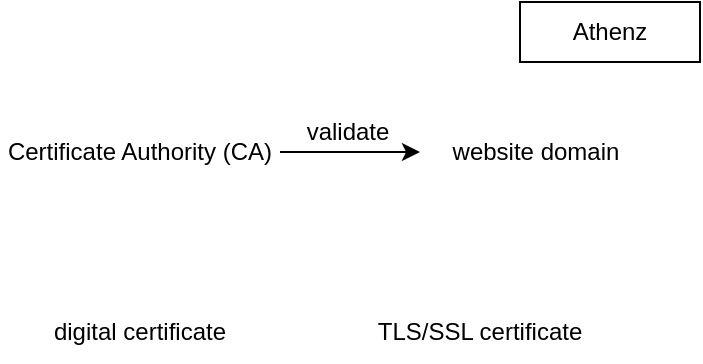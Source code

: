 <mxfile version="20.7.4" type="github">
  <diagram id="h_MF3vdllRQitfquvE4h" name="Page-1">
    <mxGraphModel dx="1034" dy="418" grid="1" gridSize="10" guides="1" tooltips="1" connect="1" arrows="1" fold="1" page="1" pageScale="1" pageWidth="827" pageHeight="1169" math="0" shadow="0">
      <root>
        <mxCell id="0" />
        <mxCell id="1" parent="0" />
        <mxCell id="S_oFghBILawp2eDshSNd-6" value="" style="edgeStyle=orthogonalEdgeStyle;rounded=0;orthogonalLoop=1;jettySize=auto;html=1;" edge="1" parent="1" source="S_oFghBILawp2eDshSNd-1" target="S_oFghBILawp2eDshSNd-5">
          <mxGeometry relative="1" as="geometry" />
        </mxCell>
        <mxCell id="S_oFghBILawp2eDshSNd-1" value="Certificate Authority (CA)" style="text;html=1;strokeColor=none;fillColor=none;align=center;verticalAlign=middle;whiteSpace=wrap;rounded=0;" vertex="1" parent="1">
          <mxGeometry x="160" y="150" width="140" height="30" as="geometry" />
        </mxCell>
        <mxCell id="S_oFghBILawp2eDshSNd-2" value="digital certificate" style="text;html=1;strokeColor=none;fillColor=none;align=center;verticalAlign=middle;whiteSpace=wrap;rounded=0;" vertex="1" parent="1">
          <mxGeometry x="160" y="240" width="140" height="30" as="geometry" />
        </mxCell>
        <mxCell id="S_oFghBILawp2eDshSNd-3" value="Athenz" style="rounded=0;whiteSpace=wrap;html=1;" vertex="1" parent="1">
          <mxGeometry x="420" y="90" width="90" height="30" as="geometry" />
        </mxCell>
        <mxCell id="S_oFghBILawp2eDshSNd-4" value="TLS/SSL certificate" style="text;html=1;strokeColor=none;fillColor=none;align=center;verticalAlign=middle;whiteSpace=wrap;rounded=0;" vertex="1" parent="1">
          <mxGeometry x="330" y="240" width="140" height="30" as="geometry" />
        </mxCell>
        <mxCell id="S_oFghBILawp2eDshSNd-5" value="website domain" style="text;html=1;strokeColor=none;fillColor=none;align=center;verticalAlign=middle;whiteSpace=wrap;rounded=0;" vertex="1" parent="1">
          <mxGeometry x="370" y="150" width="116" height="30" as="geometry" />
        </mxCell>
        <mxCell id="S_oFghBILawp2eDshSNd-7" value="validate" style="text;html=1;strokeColor=none;fillColor=none;align=center;verticalAlign=middle;whiteSpace=wrap;rounded=0;" vertex="1" parent="1">
          <mxGeometry x="304" y="145" width="60" height="20" as="geometry" />
        </mxCell>
      </root>
    </mxGraphModel>
  </diagram>
</mxfile>

